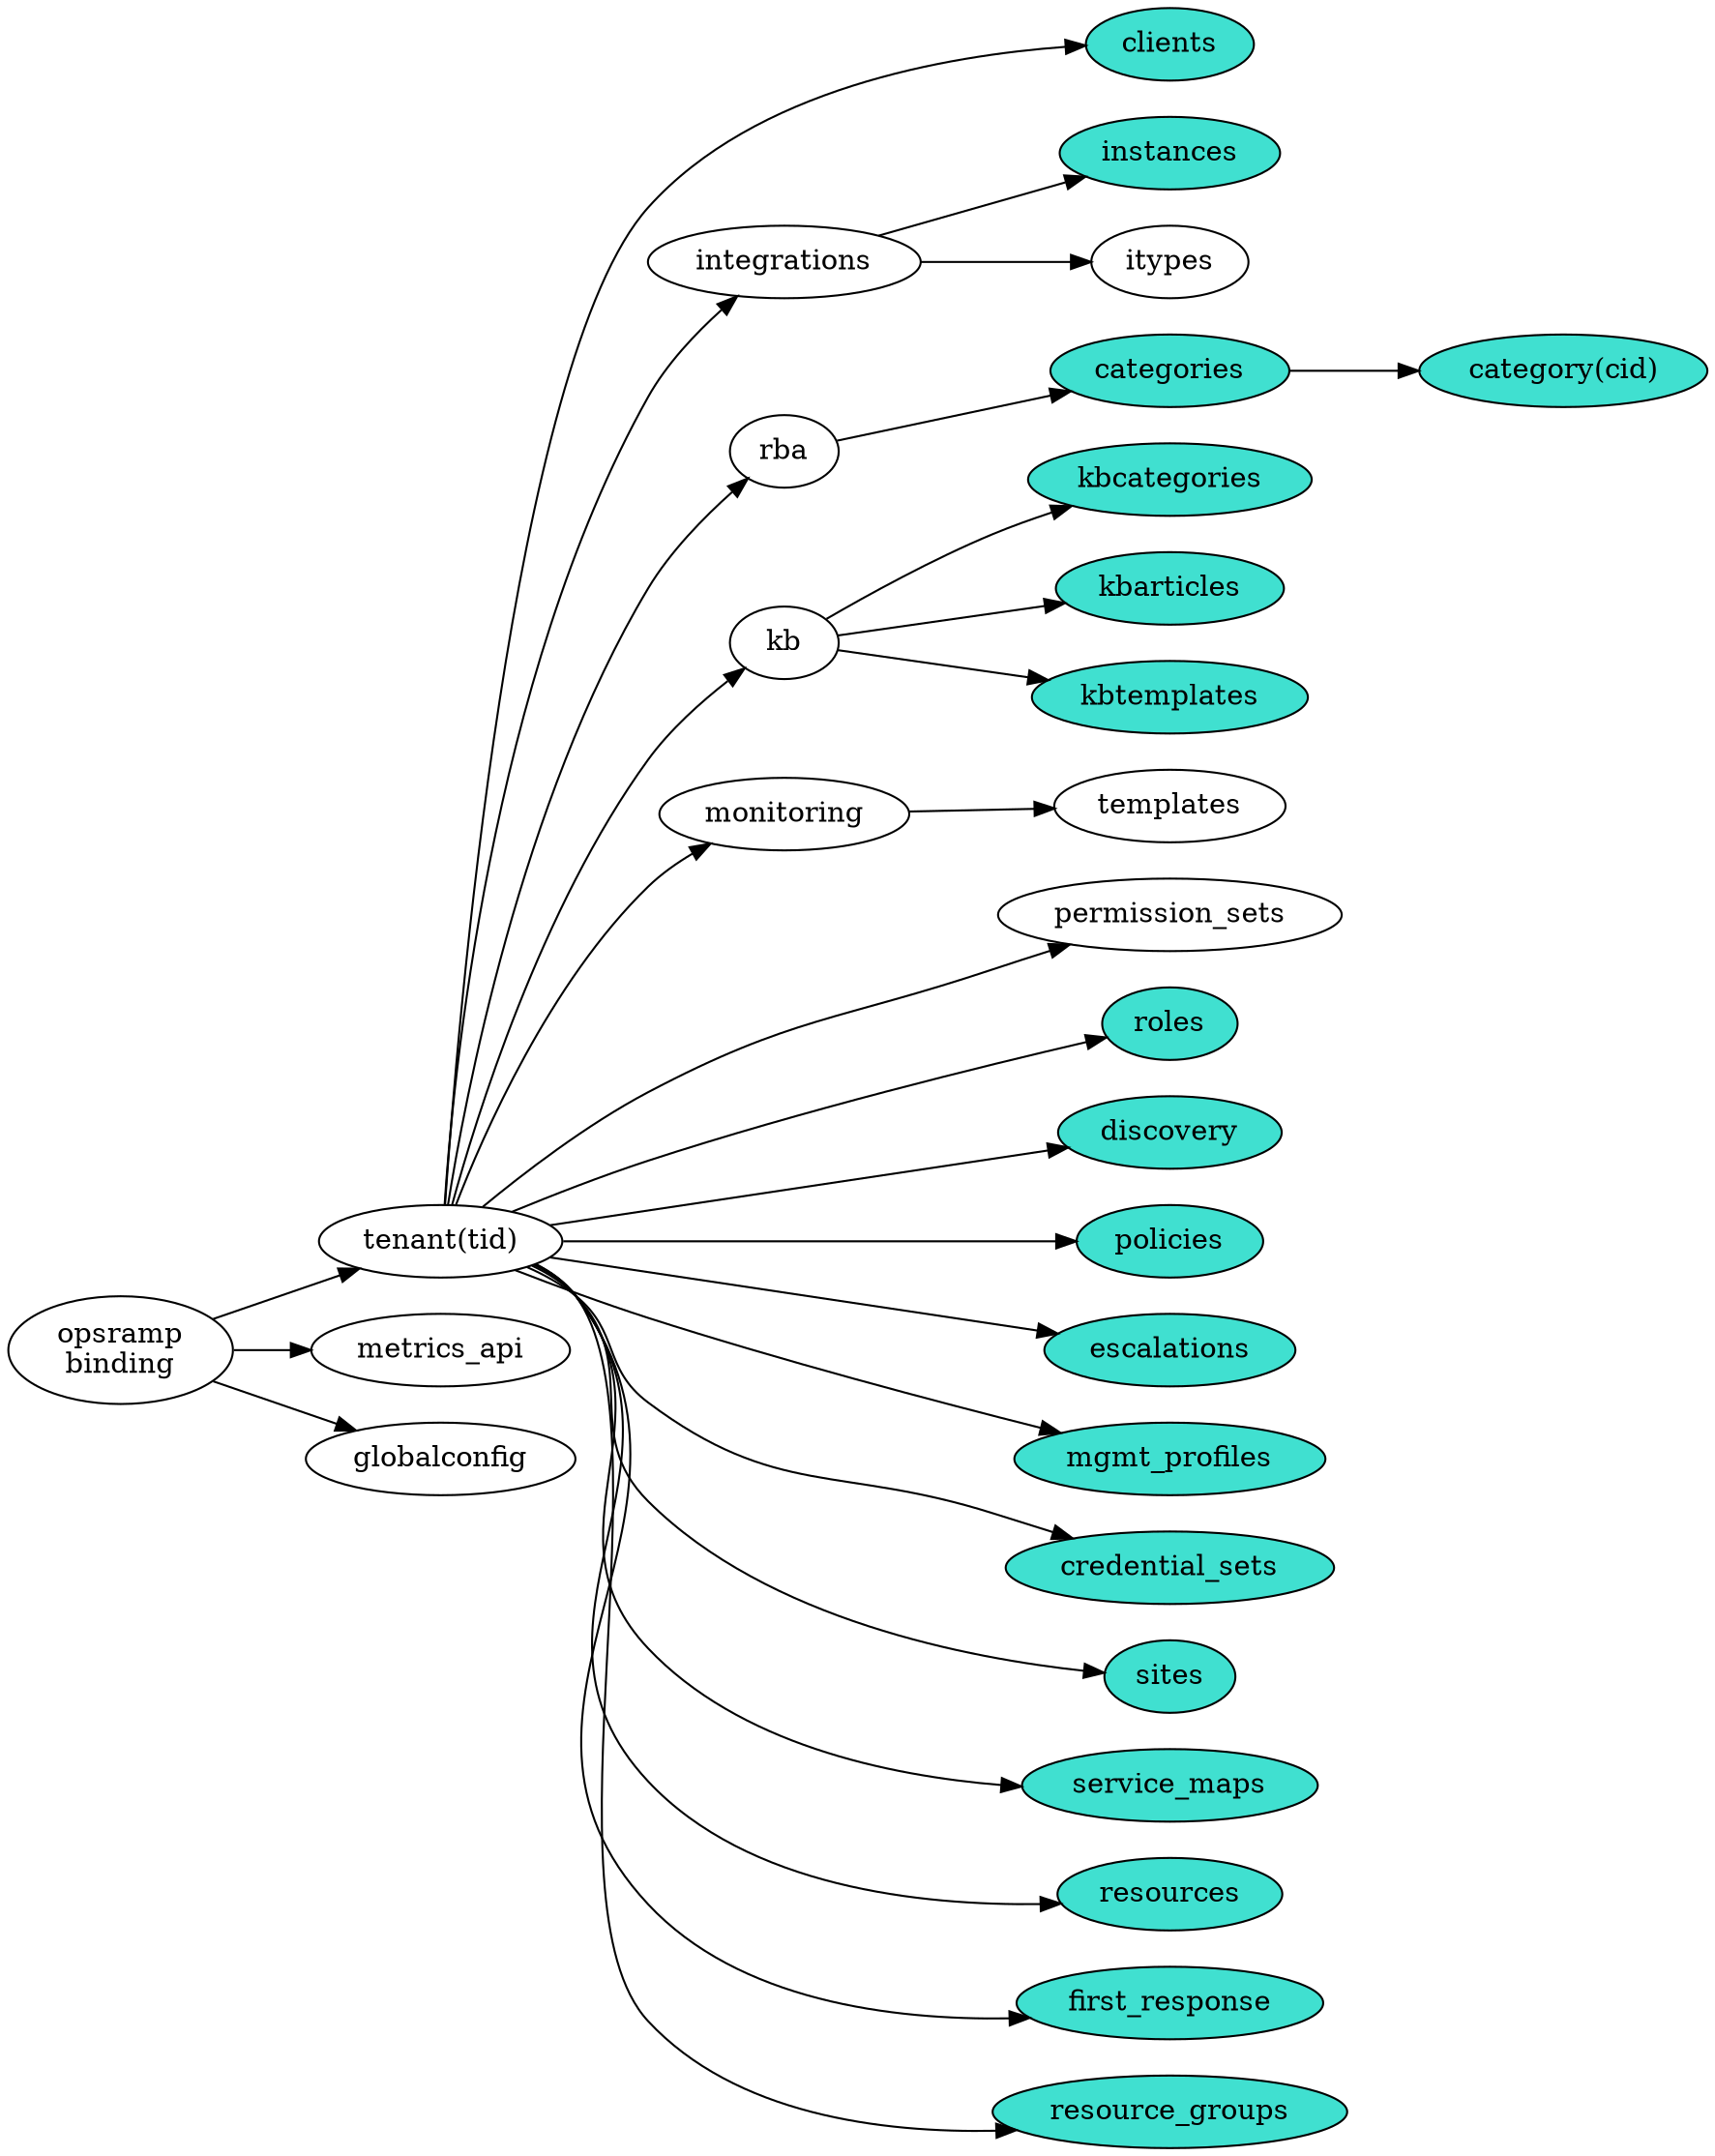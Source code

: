 # classes.dot
# An input file for graphviz that produces a diagram of the relationship
# between the various classes in the python-opsramp language binding.
#
# (c) Copyright 2019-2022 Hewlett Packard Enterprise Development LP
#
# Licensed under the Apache License, Version 2.0 (the "License");
# you may not use this file except in compliance with the License.
# You may obtain a copy of the License at
#
#     http://www.apache.org/licenses/LICENSE-2.0
#
# Unless required by applicable law or agreed to in writing, software
# distributed under the License is distributed on an "AS IS" BASIS,
# WITHOUT WARRANTIES OR CONDITIONS OF ANY KIND, either express or implied.
# See the License for the specific language governing permissions and
# limitations under the License.
#
digraph {
  rankdir="LR";
  binding -> { tenant metrics_api globalconfig }
  tenant -> { clients integrations rba kb monitoring permission_sets roles discovery policies escalations mgmt_profiles credential_sets sites service_maps resources first_response resource_groups}
  rba -> categories
  categories -> category
  monitoring -> templates
  integrations -> { instances itypes }
  kb -> kbcategories
  kb -> kbarticles
  kb -> kbtemplates

  { rank=same globalconfig metrics_api }
  { rank=same clients categories templates policies itypes instances discovery credential_sets permission_sets roles escalations mgmt_profiles sites service_maps resources first_response resource_groups}

  binding [label="opsramp\nbinding"]
  tenant [label="tenant(tid)"]
  category [label="category(cid)" style="filled" fillcolor="turquoise"]
  instances [style="filled" fillcolor="turquoise"]
  categories [style="filled" fillcolor="turquoise"]
  policies [style="filled" fillcolor="turquoise"]
  clients [style="filled" fillcolor="turquoise"]
  discovery [style="filled" fillcolor="turquoise"]
  credential_sets [style="filled" fillcolor="turquoise"]
  roles [style="filled" fillcolor="turquoise"]
  escalations [style="filled" fillcolor="turquoise"]
  mgmt_profiles [style="filled" fillcolor="turquoise"]
  sites [style="filled" fillcolor="turquoise"]
  service_maps [style="filled" fillcolor="turquoise"]
  kbcategories [style="filled" fillcolor="turquoise"]
  kbarticles [style="filled" fillcolor="turquoise"]
  kbtemplates [style="filled" fillcolor="turquoise"]
  resources [style="filled" fillcolor="turquoise"]
  resource_groups [style="filled" fillcolor="turquoise"]
  first_response [style="filled" fillcolor="turquoise"]
}
